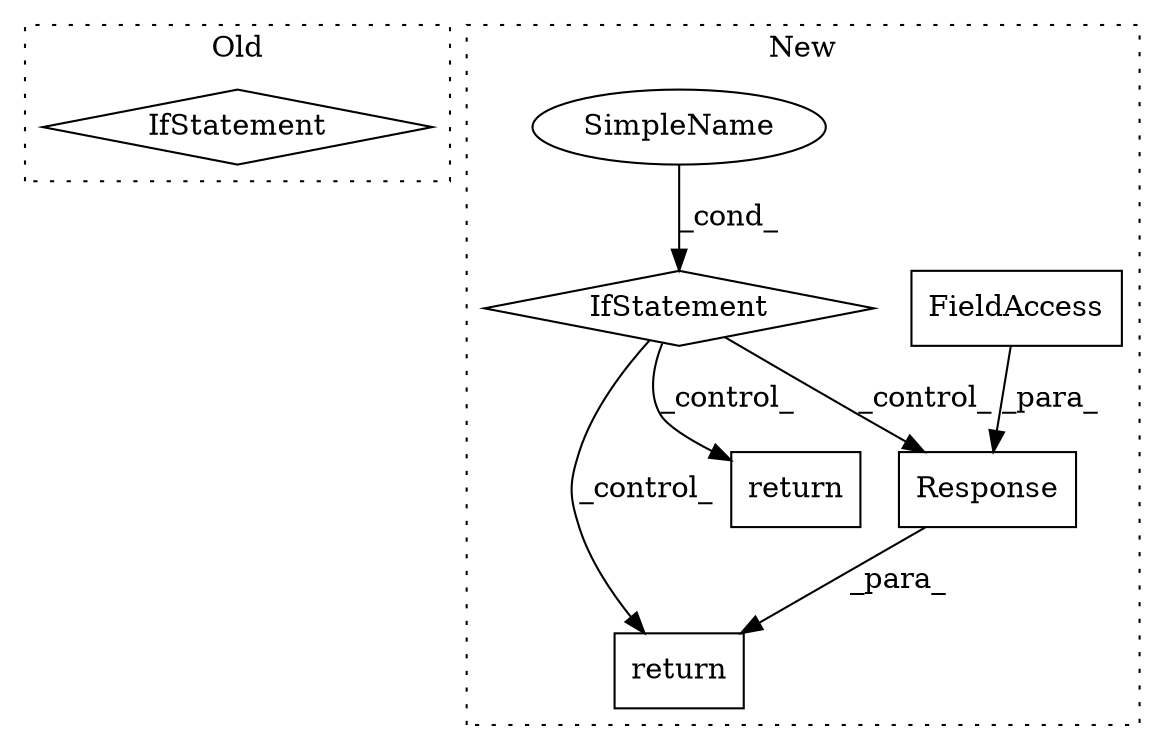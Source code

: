 digraph G {
subgraph cluster0 {
1 [label="IfStatement" a="25" s="7810,7818" l="4,2" shape="diamond"];
label = "Old";
style="dotted";
}
subgraph cluster1 {
2 [label="Response" a="32" s="8127,8199" l="9,1" shape="box"];
3 [label="return" a="41" s="8120" l="7" shape="box"];
4 [label="FieldAccess" a="22" s="8136" l="27" shape="box"];
5 [label="SimpleName" a="42" s="" l="" shape="ellipse"];
6 [label="IfStatement" a="25" s="8019,8047" l="4,2" shape="diamond"];
7 [label="return" a="41" s="8059" l="7" shape="box"];
label = "New";
style="dotted";
}
2 -> 3 [label="_para_"];
4 -> 2 [label="_para_"];
5 -> 6 [label="_cond_"];
6 -> 2 [label="_control_"];
6 -> 3 [label="_control_"];
6 -> 7 [label="_control_"];
}